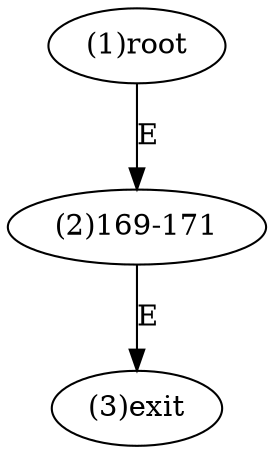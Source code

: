 digraph "" { 
1[ label="(1)root"];
2[ label="(2)169-171"];
3[ label="(3)exit"];
1->2[ label="E"];
2->3[ label="E"];
}